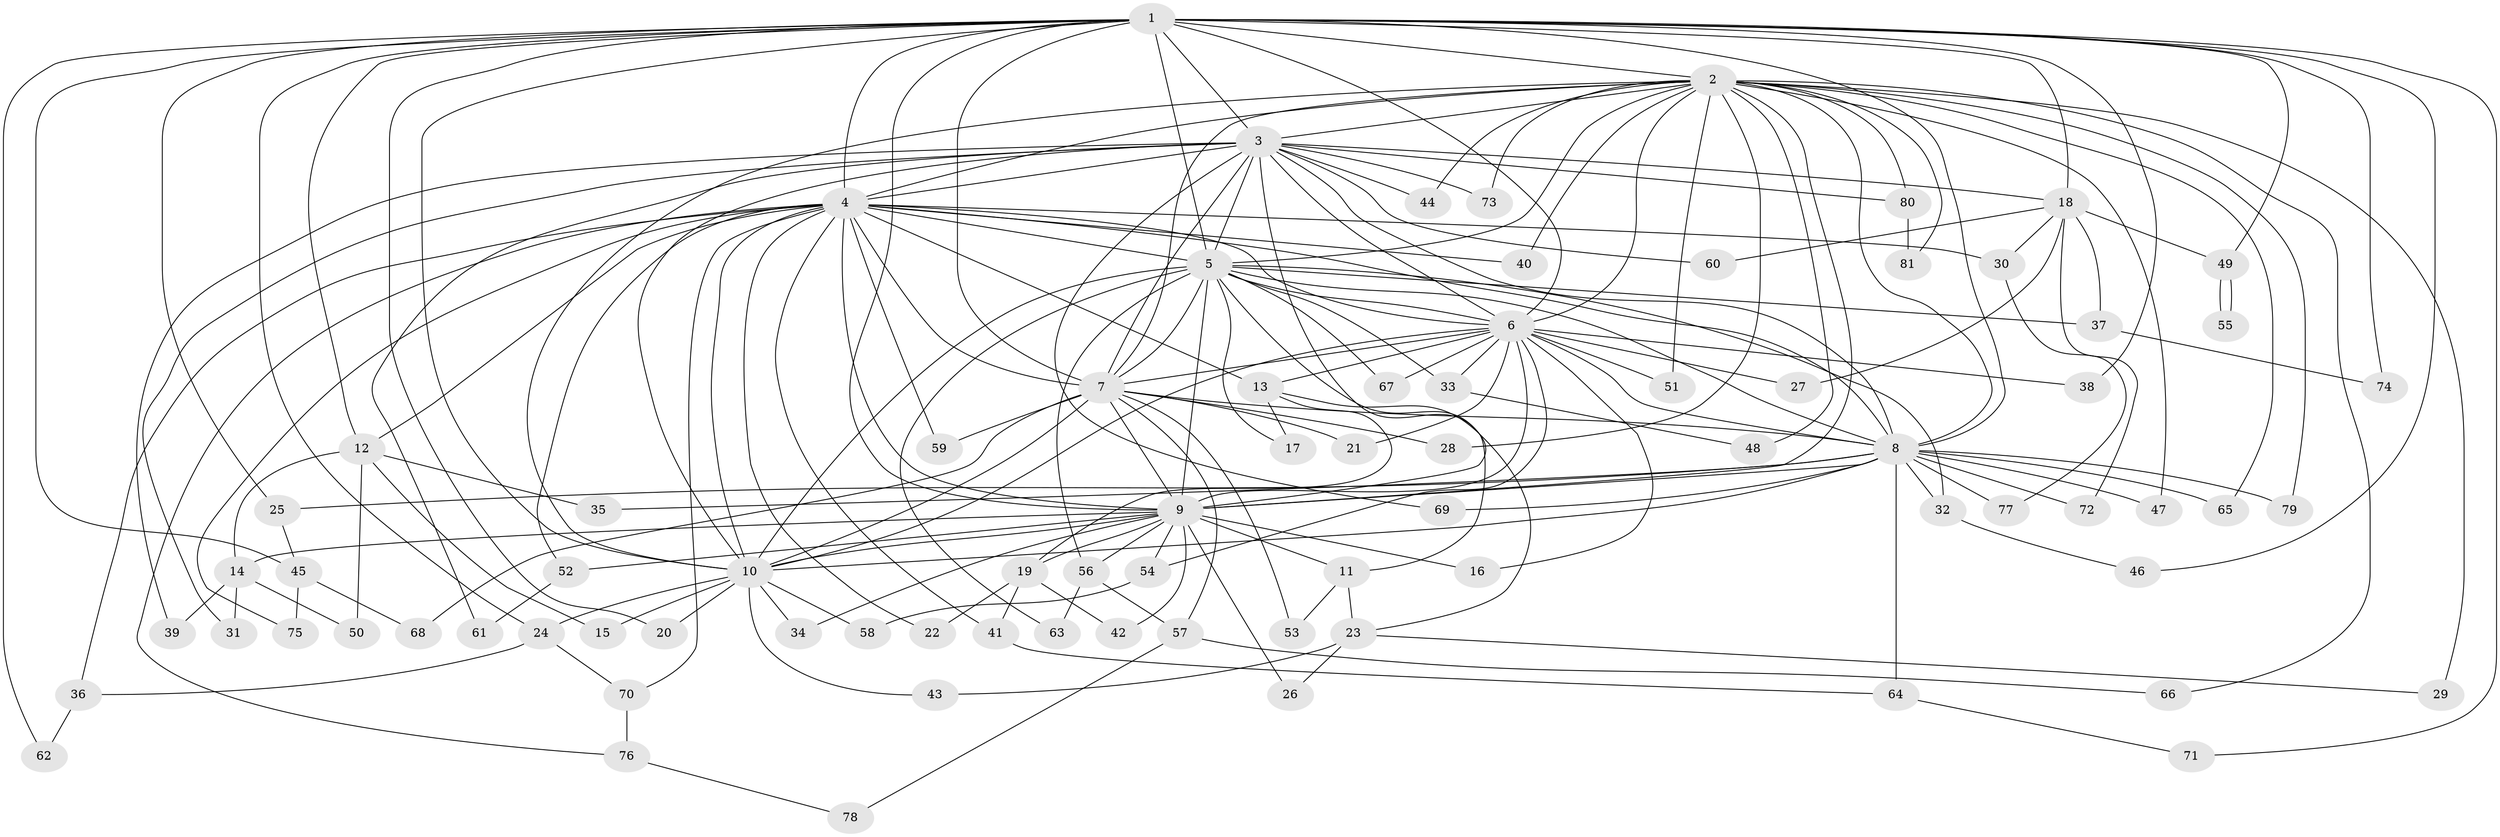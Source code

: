 // coarse degree distribution, {19: 0.03333333333333333, 20: 0.03333333333333333, 21: 0.03333333333333333, 14: 0.016666666666666666, 18: 0.016666666666666666, 13: 0.016666666666666666, 4: 0.1, 2: 0.5333333333333333, 5: 0.03333333333333333, 3: 0.15, 1: 0.03333333333333333}
// Generated by graph-tools (version 1.1) at 2025/41/03/06/25 10:41:40]
// undirected, 81 vertices, 187 edges
graph export_dot {
graph [start="1"]
  node [color=gray90,style=filled];
  1;
  2;
  3;
  4;
  5;
  6;
  7;
  8;
  9;
  10;
  11;
  12;
  13;
  14;
  15;
  16;
  17;
  18;
  19;
  20;
  21;
  22;
  23;
  24;
  25;
  26;
  27;
  28;
  29;
  30;
  31;
  32;
  33;
  34;
  35;
  36;
  37;
  38;
  39;
  40;
  41;
  42;
  43;
  44;
  45;
  46;
  47;
  48;
  49;
  50;
  51;
  52;
  53;
  54;
  55;
  56;
  57;
  58;
  59;
  60;
  61;
  62;
  63;
  64;
  65;
  66;
  67;
  68;
  69;
  70;
  71;
  72;
  73;
  74;
  75;
  76;
  77;
  78;
  79;
  80;
  81;
  1 -- 2;
  1 -- 3;
  1 -- 4;
  1 -- 5;
  1 -- 6;
  1 -- 7;
  1 -- 8;
  1 -- 9;
  1 -- 10;
  1 -- 12;
  1 -- 18;
  1 -- 20;
  1 -- 24;
  1 -- 25;
  1 -- 38;
  1 -- 45;
  1 -- 46;
  1 -- 49;
  1 -- 62;
  1 -- 71;
  1 -- 74;
  2 -- 3;
  2 -- 4;
  2 -- 5;
  2 -- 6;
  2 -- 7;
  2 -- 8;
  2 -- 9;
  2 -- 10;
  2 -- 28;
  2 -- 29;
  2 -- 40;
  2 -- 44;
  2 -- 47;
  2 -- 48;
  2 -- 51;
  2 -- 65;
  2 -- 66;
  2 -- 73;
  2 -- 79;
  2 -- 80;
  2 -- 81;
  3 -- 4;
  3 -- 5;
  3 -- 6;
  3 -- 7;
  3 -- 8;
  3 -- 9;
  3 -- 10;
  3 -- 18;
  3 -- 31;
  3 -- 39;
  3 -- 44;
  3 -- 60;
  3 -- 61;
  3 -- 69;
  3 -- 73;
  3 -- 80;
  4 -- 5;
  4 -- 6;
  4 -- 7;
  4 -- 8;
  4 -- 9;
  4 -- 10;
  4 -- 12;
  4 -- 13;
  4 -- 22;
  4 -- 30;
  4 -- 36;
  4 -- 40;
  4 -- 41;
  4 -- 52;
  4 -- 59;
  4 -- 70;
  4 -- 75;
  4 -- 76;
  5 -- 6;
  5 -- 7;
  5 -- 8;
  5 -- 9;
  5 -- 10;
  5 -- 11;
  5 -- 17;
  5 -- 32;
  5 -- 33;
  5 -- 37;
  5 -- 56;
  5 -- 63;
  5 -- 67;
  6 -- 7;
  6 -- 8;
  6 -- 9;
  6 -- 10;
  6 -- 13;
  6 -- 16;
  6 -- 21;
  6 -- 27;
  6 -- 33;
  6 -- 38;
  6 -- 51;
  6 -- 54;
  6 -- 67;
  7 -- 8;
  7 -- 9;
  7 -- 10;
  7 -- 21;
  7 -- 28;
  7 -- 53;
  7 -- 57;
  7 -- 59;
  7 -- 68;
  8 -- 9;
  8 -- 10;
  8 -- 25;
  8 -- 32;
  8 -- 35;
  8 -- 47;
  8 -- 64;
  8 -- 65;
  8 -- 69;
  8 -- 72;
  8 -- 77;
  8 -- 79;
  9 -- 10;
  9 -- 11;
  9 -- 14;
  9 -- 16;
  9 -- 19;
  9 -- 26;
  9 -- 34;
  9 -- 42;
  9 -- 52;
  9 -- 54;
  9 -- 56;
  10 -- 15;
  10 -- 20;
  10 -- 24;
  10 -- 34;
  10 -- 43;
  10 -- 58;
  11 -- 23;
  11 -- 53;
  12 -- 14;
  12 -- 15;
  12 -- 35;
  12 -- 50;
  13 -- 17;
  13 -- 19;
  13 -- 23;
  14 -- 31;
  14 -- 39;
  14 -- 50;
  18 -- 27;
  18 -- 30;
  18 -- 37;
  18 -- 49;
  18 -- 60;
  18 -- 72;
  19 -- 22;
  19 -- 41;
  19 -- 42;
  23 -- 26;
  23 -- 29;
  23 -- 43;
  24 -- 36;
  24 -- 70;
  25 -- 45;
  30 -- 77;
  32 -- 46;
  33 -- 48;
  36 -- 62;
  37 -- 74;
  41 -- 64;
  45 -- 68;
  45 -- 75;
  49 -- 55;
  49 -- 55;
  52 -- 61;
  54 -- 58;
  56 -- 57;
  56 -- 63;
  57 -- 66;
  57 -- 78;
  64 -- 71;
  70 -- 76;
  76 -- 78;
  80 -- 81;
}
